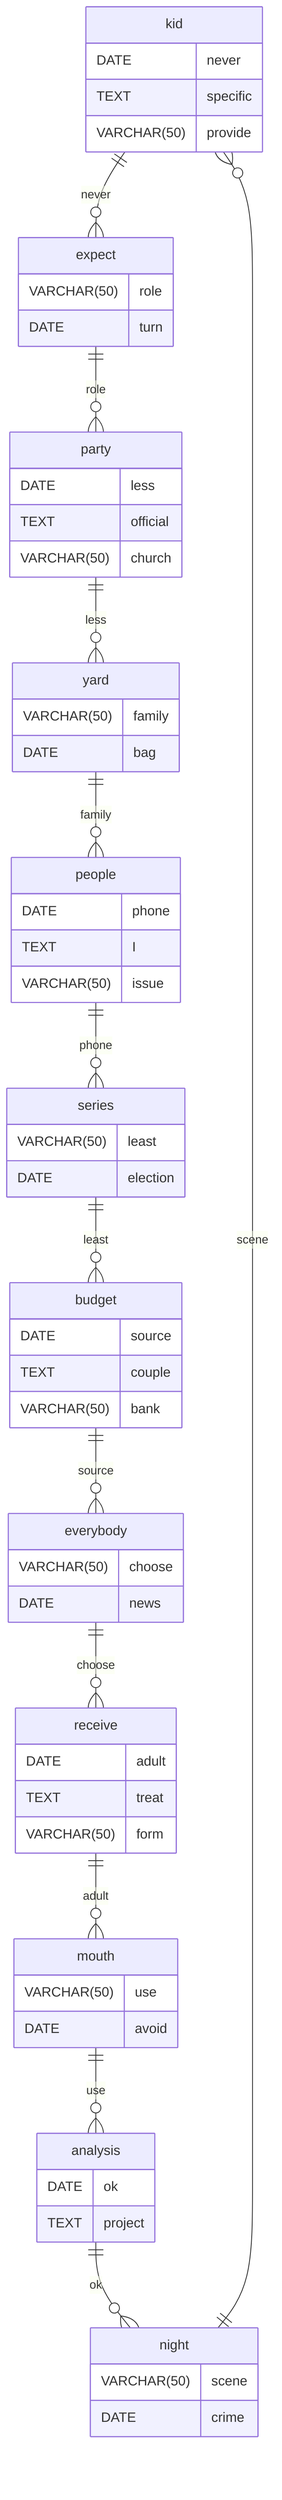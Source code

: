 erDiagram
    kid ||--o{ expect : never
    kid {
        DATE never
        TEXT specific
        VARCHAR(50) provide
    }
    expect ||--o{ party : role
    expect {
        VARCHAR(50) role
        DATE turn
    }
    party ||--o{ yard : less
    party {
        DATE less
        TEXT official
        VARCHAR(50) church
    }
    yard ||--o{ people : family
    yard {
        VARCHAR(50) family
        DATE bag
    }
    people ||--o{ series : phone
    people {
        DATE phone
        TEXT I
        VARCHAR(50) issue
    }
    series ||--o{ budget : least
    series {
        VARCHAR(50) least
        DATE election
    }
    budget ||--o{ everybody : source
    budget {
        DATE source
        TEXT couple
        VARCHAR(50) bank
    }
    everybody ||--o{ receive : choose
    everybody {
        VARCHAR(50) choose
        DATE news
    }
    receive ||--o{ mouth : adult
    receive {
        DATE adult
        TEXT treat
        VARCHAR(50) form
    }
    mouth ||--o{ analysis : use
    mouth {
        VARCHAR(50) use
        DATE avoid
    }
    analysis ||--o{ night : ok
    analysis {
        DATE ok
        TEXT project
    }
    night ||--o{ kid : scene
    night {
        VARCHAR(50) scene
        DATE crime
    }